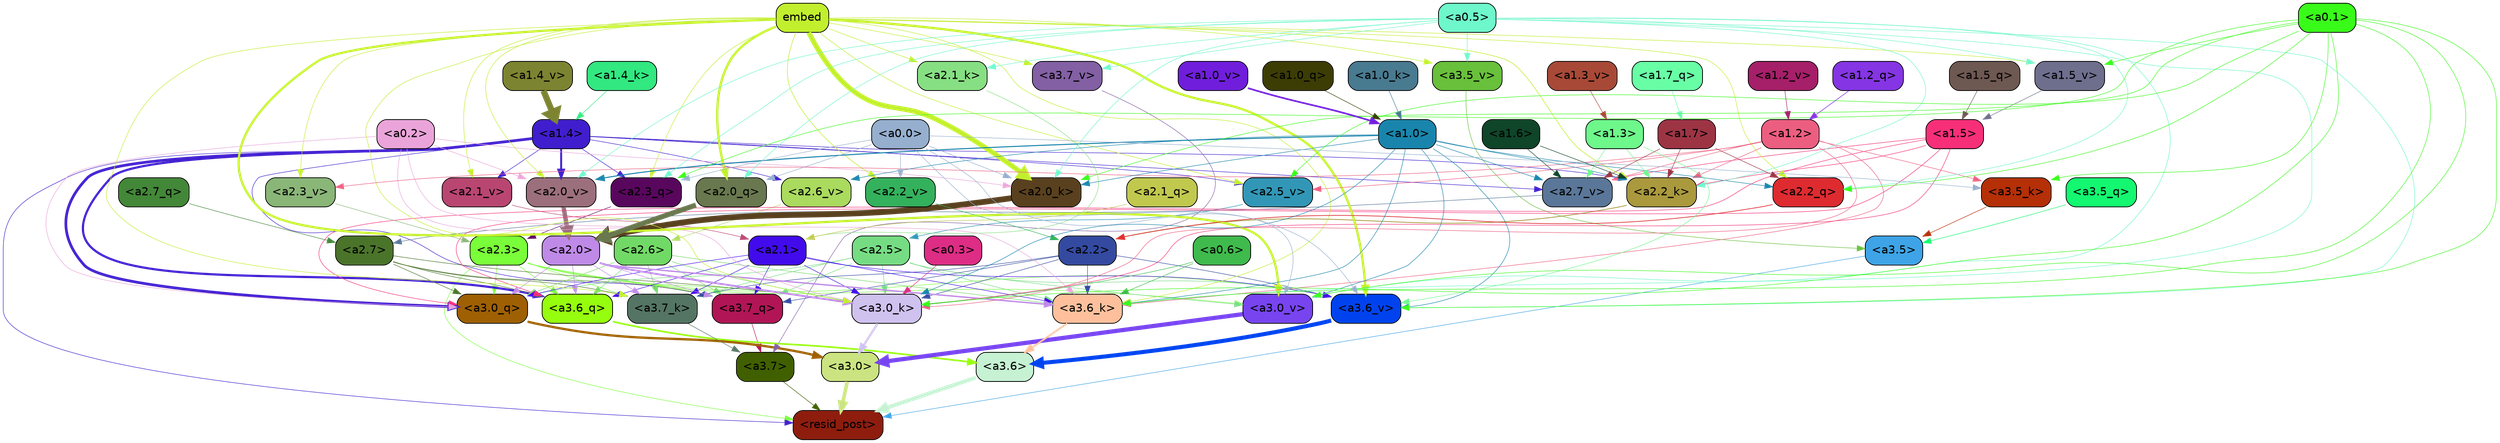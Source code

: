strict digraph "" {
	graph [bgcolor=transparent,
		layout=dot,
		overlap=false,
		splines=true
	];
	"<a3.7>"	[color=black,
		fillcolor="#406000",
		fontname=Helvetica,
		shape=box,
		style="filled, rounded"];
	"<resid_post>"	[color=black,
		fillcolor="#8e1d0e",
		fontname=Helvetica,
		shape=box,
		style="filled, rounded"];
	"<a3.7>" -> "<resid_post>"	[color="#406000",
		penwidth=0.6];
	"<a3.6>"	[color=black,
		fillcolor="#c6f1d3",
		fontname=Helvetica,
		shape=box,
		style="filled, rounded"];
	"<a3.6>" -> "<resid_post>"	[color="#c6f1d3",
		penwidth=4.646730065345764];
	"<a3.5>"	[color=black,
		fillcolor="#3ea4e7",
		fontname=Helvetica,
		shape=box,
		style="filled, rounded"];
	"<a3.5>" -> "<resid_post>"	[color="#3ea4e7",
		penwidth=0.6];
	"<a3.0>"	[color=black,
		fillcolor="#cbe481",
		fontname=Helvetica,
		shape=box,
		style="filled, rounded"];
	"<a3.0>" -> "<resid_post>"	[color="#cbe481",
		penwidth=4.323132634162903];
	"<a2.3>"	[color=black,
		fillcolor="#7afe39",
		fontname=Helvetica,
		shape=box,
		style="filled, rounded"];
	"<a2.3>" -> "<resid_post>"	[color="#7afe39",
		penwidth=0.6];
	"<a3.7_q>"	[color=black,
		fillcolor="#b11556",
		fontname=Helvetica,
		shape=box,
		style="filled, rounded"];
	"<a2.3>" -> "<a3.7_q>"	[color="#7afe39",
		penwidth=0.6];
	"<a3.6_q>"	[color=black,
		fillcolor="#96fd0e",
		fontname=Helvetica,
		shape=box,
		style="filled, rounded"];
	"<a2.3>" -> "<a3.6_q>"	[color="#7afe39",
		penwidth=0.6];
	"<a3.0_q>"	[color=black,
		fillcolor="#9e6003",
		fontname=Helvetica,
		shape=box,
		style="filled, rounded"];
	"<a2.3>" -> "<a3.0_q>"	[color="#7afe39",
		penwidth=0.6];
	"<a3.7_k>"	[color=black,
		fillcolor="#547563",
		fontname=Helvetica,
		shape=box,
		style="filled, rounded"];
	"<a2.3>" -> "<a3.7_k>"	[color="#7afe39",
		penwidth=0.6];
	"<a3.0_k>"	[color=black,
		fillcolor="#cfc2ee",
		fontname=Helvetica,
		shape=box,
		style="filled, rounded"];
	"<a2.3>" -> "<a3.0_k>"	[color="#7afe39",
		penwidth=0.6];
	"<a3.6_v>"	[color=black,
		fillcolor="#0043ee",
		fontname=Helvetica,
		shape=box,
		style="filled, rounded"];
	"<a2.3>" -> "<a3.6_v>"	[color="#7afe39",
		penwidth=0.6];
	"<a3.0_v>"	[color=black,
		fillcolor="#7744f0",
		fontname=Helvetica,
		shape=box,
		style="filled, rounded"];
	"<a2.3>" -> "<a3.0_v>"	[color="#7afe39",
		penwidth=0.6];
	"<a1.4>"	[color=black,
		fillcolor="#401ece",
		fontname=Helvetica,
		shape=box,
		style="filled, rounded"];
	"<a1.4>" -> "<resid_post>"	[color="#401ece",
		penwidth=0.6];
	"<a1.4>" -> "<a3.7_q>"	[color="#401ece",
		penwidth=0.6];
	"<a1.4>" -> "<a3.6_q>"	[color="#401ece",
		penwidth=2.700703263282776];
	"<a1.4>" -> "<a3.0_q>"	[color="#401ece",
		penwidth=3.34255850315094];
	"<a2.3_q>"	[color=black,
		fillcolor="#58075d",
		fontname=Helvetica,
		shape=box,
		style="filled, rounded"];
	"<a1.4>" -> "<a2.3_q>"	[color="#401ece",
		penwidth=0.6];
	"<a2.2_k>"	[color=black,
		fillcolor="#aa993d",
		fontname=Helvetica,
		shape=box,
		style="filled, rounded"];
	"<a1.4>" -> "<a2.2_k>"	[color="#401ece",
		penwidth=0.6];
	"<a2.7_v>"	[color=black,
		fillcolor="#5a7799",
		fontname=Helvetica,
		shape=box,
		style="filled, rounded"];
	"<a1.4>" -> "<a2.7_v>"	[color="#401ece",
		penwidth=0.6];
	"<a2.6_v>"	[color=black,
		fillcolor="#aada5e",
		fontname=Helvetica,
		shape=box,
		style="filled, rounded"];
	"<a1.4>" -> "<a2.6_v>"	[color="#401ece",
		penwidth=0.6];
	"<a2.5_v>"	[color=black,
		fillcolor="#3297b7",
		fontname=Helvetica,
		shape=box,
		style="filled, rounded"];
	"<a1.4>" -> "<a2.5_v>"	[color="#401ece",
		penwidth=0.6];
	"<a2.1_v>"	[color=black,
		fillcolor="#b94671",
		fontname=Helvetica,
		shape=box,
		style="filled, rounded"];
	"<a1.4>" -> "<a2.1_v>"	[color="#401ece",
		penwidth=0.6];
	"<a2.0_v>"	[color=black,
		fillcolor="#9c6f7d",
		fontname=Helvetica,
		shape=box,
		style="filled, rounded"];
	"<a1.4>" -> "<a2.0_v>"	[color="#401ece",
		penwidth=2.387977123260498];
	"<a3.7_q>" -> "<a3.7>"	[color="#b11556",
		penwidth=0.6];
	"<a3.6_q>" -> "<a3.6>"	[color="#96fd0e",
		penwidth=2.03758105635643];
	"<a3.5_q>"	[color=black,
		fillcolor="#13f870",
		fontname=Helvetica,
		shape=box,
		style="filled, rounded"];
	"<a3.5_q>" -> "<a3.5>"	[color="#13f870",
		penwidth=0.6];
	"<a3.0_q>" -> "<a3.0>"	[color="#9e6003",
		penwidth=2.8638100624084473];
	"<a3.7_k>" -> "<a3.7>"	[color="#547563",
		penwidth=0.6];
	"<a3.6_k>"	[color=black,
		fillcolor="#fec09c",
		fontname=Helvetica,
		shape=box,
		style="filled, rounded"];
	"<a3.6_k>" -> "<a3.6>"	[color="#fec09c",
		penwidth=2.174198240041733];
	"<a3.5_k>"	[color=black,
		fillcolor="#b52f07",
		fontname=Helvetica,
		shape=box,
		style="filled, rounded"];
	"<a3.5_k>" -> "<a3.5>"	[color="#b52f07",
		penwidth=0.6];
	"<a3.0_k>" -> "<a3.0>"	[color="#cfc2ee",
		penwidth=2.6274144649505615];
	"<a3.7_v>"	[color=black,
		fillcolor="#835fa4",
		fontname=Helvetica,
		shape=box,
		style="filled, rounded"];
	"<a3.7_v>" -> "<a3.7>"	[color="#835fa4",
		penwidth=0.6];
	"<a3.6_v>" -> "<a3.6>"	[color="#0043ee",
		penwidth=5.002329230308533];
	"<a3.5_v>"	[color=black,
		fillcolor="#68c03b",
		fontname=Helvetica,
		shape=box,
		style="filled, rounded"];
	"<a3.5_v>" -> "<a3.5>"	[color="#68c03b",
		penwidth=0.6];
	"<a3.0_v>" -> "<a3.0>"	[color="#7744f0",
		penwidth=5.188832879066467];
	"<a2.7>"	[color=black,
		fillcolor="#4a742a",
		fontname=Helvetica,
		shape=box,
		style="filled, rounded"];
	"<a2.7>" -> "<a3.7_q>"	[color="#4a742a",
		penwidth=0.6];
	"<a2.7>" -> "<a3.6_q>"	[color="#4a742a",
		penwidth=0.6];
	"<a2.7>" -> "<a3.0_q>"	[color="#4a742a",
		penwidth=0.6];
	"<a2.7>" -> "<a3.7_k>"	[color="#4a742a",
		penwidth=0.6];
	"<a2.7>" -> "<a3.0_k>"	[color="#4a742a",
		penwidth=0.6];
	"<a2.6>"	[color=black,
		fillcolor="#71d966",
		fontname=Helvetica,
		shape=box,
		style="filled, rounded"];
	"<a2.6>" -> "<a3.7_q>"	[color="#71d966",
		penwidth=0.6];
	"<a2.6>" -> "<a3.6_q>"	[color="#71d966",
		penwidth=0.6];
	"<a2.6>" -> "<a3.0_q>"	[color="#71d966",
		penwidth=0.6];
	"<a2.6>" -> "<a3.7_k>"	[color="#71d966",
		penwidth=0.6];
	"<a2.6>" -> "<a3.6_k>"	[color="#71d966",
		penwidth=0.6];
	"<a2.6>" -> "<a3.0_k>"	[color="#71d966",
		penwidth=0.6];
	"<a2.5>"	[color=black,
		fillcolor="#76dc83",
		fontname=Helvetica,
		shape=box,
		style="filled, rounded"];
	"<a2.5>" -> "<a3.7_q>"	[color="#76dc83",
		penwidth=0.6];
	"<a2.5>" -> "<a3.0_q>"	[color="#76dc83",
		penwidth=0.6];
	"<a2.5>" -> "<a3.7_k>"	[color="#76dc83",
		penwidth=0.6];
	"<a2.5>" -> "<a3.6_k>"	[color="#76dc83",
		penwidth=0.6];
	"<a2.5>" -> "<a3.0_k>"	[color="#76dc83",
		penwidth=0.6];
	"<a2.5>" -> "<a3.6_v>"	[color="#76dc83",
		penwidth=0.6];
	"<a2.5>" -> "<a3.0_v>"	[color="#76dc83",
		penwidth=0.6];
	"<a2.2>"	[color=black,
		fillcolor="#334aa0",
		fontname=Helvetica,
		shape=box,
		style="filled, rounded"];
	"<a2.2>" -> "<a3.7_q>"	[color="#334aa0",
		penwidth=0.6];
	"<a2.2>" -> "<a3.7_k>"	[color="#334aa0",
		penwidth=0.6];
	"<a2.2>" -> "<a3.6_k>"	[color="#334aa0",
		penwidth=0.6];
	"<a2.2>" -> "<a3.0_k>"	[color="#334aa0",
		penwidth=0.6];
	"<a2.2>" -> "<a3.6_v>"	[color="#334aa0",
		penwidth=0.6];
	"<a2.1>"	[color=black,
		fillcolor="#410beb",
		fontname=Helvetica,
		shape=box,
		style="filled, rounded"];
	"<a2.1>" -> "<a3.7_q>"	[color="#410beb",
		penwidth=0.6];
	"<a2.1>" -> "<a3.6_q>"	[color="#410beb",
		penwidth=0.6];
	"<a2.1>" -> "<a3.0_q>"	[color="#410beb",
		penwidth=0.6];
	"<a2.1>" -> "<a3.7_k>"	[color="#410beb",
		penwidth=0.6];
	"<a2.1>" -> "<a3.6_k>"	[color="#410beb",
		penwidth=0.6];
	"<a2.1>" -> "<a3.0_k>"	[color="#410beb",
		penwidth=0.6];
	"<a2.1>" -> "<a3.6_v>"	[color="#410beb",
		penwidth=0.6];
	"<a2.0>"	[color=black,
		fillcolor="#bf8ae7",
		fontname=Helvetica,
		shape=box,
		style="filled, rounded"];
	"<a2.0>" -> "<a3.7_q>"	[color="#bf8ae7",
		penwidth=0.6];
	"<a2.0>" -> "<a3.6_q>"	[color="#bf8ae7",
		penwidth=0.6];
	"<a2.0>" -> "<a3.0_q>"	[color="#bf8ae7",
		penwidth=0.6];
	"<a2.0>" -> "<a3.7_k>"	[color="#bf8ae7",
		penwidth=0.6];
	"<a2.0>" -> "<a3.6_k>"	[color="#bf8ae7",
		penwidth=1.6454488784074783];
	"<a2.0>" -> "<a3.0_k>"	[color="#bf8ae7",
		penwidth=2.2218968719244003];
	"<a1.5>"	[color=black,
		fillcolor="#f62f78",
		fontname=Helvetica,
		shape=box,
		style="filled, rounded"];
	"<a1.5>" -> "<a3.6_q>"	[color="#f62f78",
		penwidth=0.6];
	"<a1.5>" -> "<a3.0_q>"	[color="#f62f78",
		penwidth=0.6];
	"<a1.5>" -> "<a3.0_k>"	[color="#f62f78",
		penwidth=0.6];
	"<a1.5>" -> "<a2.2_k>"	[color="#f62f78",
		penwidth=0.6];
	"<a1.5>" -> "<a2.7_v>"	[color="#f62f78",
		penwidth=0.6];
	"<a0.2>"	[color=black,
		fillcolor="#eaa4d9",
		fontname=Helvetica,
		shape=box,
		style="filled, rounded"];
	"<a0.2>" -> "<a3.0_q>"	[color="#eaa4d9",
		penwidth=0.6];
	"<a0.2>" -> "<a3.6_k>"	[color="#eaa4d9",
		penwidth=0.6];
	"<a0.2>" -> "<a3.0_k>"	[color="#eaa4d9",
		penwidth=0.6];
	"<a2.0_k>"	[color=black,
		fillcolor="#59411f",
		fontname=Helvetica,
		shape=box,
		style="filled, rounded"];
	"<a0.2>" -> "<a2.0_k>"	[color="#eaa4d9",
		penwidth=0.6];
	"<a0.2>" -> "<a2.0_v>"	[color="#eaa4d9",
		penwidth=0.6];
	embed	[color=black,
		fillcolor="#c2ef2d",
		fontname=Helvetica,
		shape=box,
		style="filled, rounded"];
	embed -> "<a3.7_k>"	[color="#c2ef2d",
		penwidth=0.6];
	embed -> "<a3.6_k>"	[color="#c2ef2d",
		penwidth=0.6];
	embed -> "<a3.0_k>"	[color="#c2ef2d",
		penwidth=0.6];
	embed -> "<a3.7_v>"	[color="#c2ef2d",
		penwidth=0.6];
	embed -> "<a3.6_v>"	[color="#c2ef2d",
		penwidth=2.8301228284835815];
	embed -> "<a3.5_v>"	[color="#c2ef2d",
		penwidth=0.6];
	embed -> "<a3.0_v>"	[color="#c2ef2d",
		penwidth=2.7660785913467407];
	embed -> "<a2.3_q>"	[color="#c2ef2d",
		penwidth=0.6];
	"<a2.2_q>"	[color=black,
		fillcolor="#de2b30",
		fontname=Helvetica,
		shape=box,
		style="filled, rounded"];
	embed -> "<a2.2_q>"	[color="#c2ef2d",
		penwidth=0.6];
	"<a2.0_q>"	[color=black,
		fillcolor="#69784e",
		fontname=Helvetica,
		shape=box,
		style="filled, rounded"];
	embed -> "<a2.0_q>"	[color="#c2ef2d",
		penwidth=2.918822765350342];
	embed -> "<a2.2_k>"	[color="#c2ef2d",
		penwidth=0.7099294662475586];
	"<a2.1_k>"	[color=black,
		fillcolor="#87df83",
		fontname=Helvetica,
		shape=box,
		style="filled, rounded"];
	embed -> "<a2.1_k>"	[color="#c2ef2d",
		penwidth=0.6];
	embed -> "<a2.0_k>"	[color="#c2ef2d",
		penwidth=6.075345039367676];
	embed -> "<a2.5_v>"	[color="#c2ef2d",
		penwidth=0.6];
	"<a2.3_v>"	[color=black,
		fillcolor="#8ab678",
		fontname=Helvetica,
		shape=box,
		style="filled, rounded"];
	embed -> "<a2.3_v>"	[color="#c2ef2d",
		penwidth=0.6];
	"<a2.2_v>"	[color=black,
		fillcolor="#34b15c",
		fontname=Helvetica,
		shape=box,
		style="filled, rounded"];
	embed -> "<a2.2_v>"	[color="#c2ef2d",
		penwidth=0.6909599304199219];
	embed -> "<a2.1_v>"	[color="#c2ef2d",
		penwidth=0.6];
	embed -> "<a2.0_v>"	[color="#c2ef2d",
		penwidth=0.6];
	"<a1.5_v>"	[color=black,
		fillcolor="#6e6f8d",
		fontname=Helvetica,
		shape=box,
		style="filled, rounded"];
	embed -> "<a1.5_v>"	[color="#c2ef2d",
		penwidth=0.6];
	"<a1.2>"	[color=black,
		fillcolor="#ec5e80",
		fontname=Helvetica,
		shape=box,
		style="filled, rounded"];
	"<a1.2>" -> "<a3.6_k>"	[color="#ec5e80",
		penwidth=0.6];
	"<a1.2>" -> "<a3.5_k>"	[color="#ec5e80",
		penwidth=0.6];
	"<a1.2>" -> "<a3.0_k>"	[color="#ec5e80",
		penwidth=0.6];
	"<a1.2>" -> "<a2.2_k>"	[color="#ec5e80",
		penwidth=0.6];
	"<a1.2>" -> "<a2.7_v>"	[color="#ec5e80",
		penwidth=0.6];
	"<a1.2>" -> "<a2.5_v>"	[color="#ec5e80",
		penwidth=0.6];
	"<a1.2>" -> "<a2.3_v>"	[color="#ec5e80",
		penwidth=0.6];
	"<a1.0>"	[color=black,
		fillcolor="#1985ac",
		fontname=Helvetica,
		shape=box,
		style="filled, rounded"];
	"<a1.0>" -> "<a3.6_k>"	[color="#1985ac",
		penwidth=0.6];
	"<a1.0>" -> "<a3.0_k>"	[color="#1985ac",
		penwidth=0.6];
	"<a1.0>" -> "<a3.6_v>"	[color="#1985ac",
		penwidth=0.6];
	"<a1.0>" -> "<a3.0_v>"	[color="#1985ac",
		penwidth=0.6];
	"<a1.0>" -> "<a2.2_q>"	[color="#1985ac",
		penwidth=0.6];
	"<a1.0>" -> "<a2.2_k>"	[color="#1985ac",
		penwidth=0.6];
	"<a1.0>" -> "<a2.0_k>"	[color="#1985ac",
		penwidth=0.6];
	"<a1.0>" -> "<a2.7_v>"	[color="#1985ac",
		penwidth=0.6];
	"<a1.0>" -> "<a2.6_v>"	[color="#1985ac",
		penwidth=0.6];
	"<a1.0>" -> "<a2.0_v>"	[color="#1985ac",
		penwidth=1.2435333728790283];
	"<a0.6>"	[color=black,
		fillcolor="#3fba4c",
		fontname=Helvetica,
		shape=box,
		style="filled, rounded"];
	"<a0.6>" -> "<a3.6_k>"	[color="#3fba4c",
		penwidth=0.6];
	"<a0.6>" -> "<a3.0_k>"	[color="#3fba4c",
		penwidth=0.6];
	"<a0.5>"	[color=black,
		fillcolor="#6ef7cb",
		fontname=Helvetica,
		shape=box,
		style="filled, rounded"];
	"<a0.5>" -> "<a3.6_k>"	[color="#6ef7cb",
		penwidth=0.6];
	"<a0.5>" -> "<a3.7_v>"	[color="#6ef7cb",
		penwidth=0.6];
	"<a0.5>" -> "<a3.6_v>"	[color="#6ef7cb",
		penwidth=0.6];
	"<a0.5>" -> "<a3.5_v>"	[color="#6ef7cb",
		penwidth=0.6];
	"<a0.5>" -> "<a3.0_v>"	[color="#6ef7cb",
		penwidth=0.6124261617660522];
	"<a0.5>" -> "<a2.3_q>"	[color="#6ef7cb",
		penwidth=0.6];
	"<a0.5>" -> "<a2.2_q>"	[color="#6ef7cb",
		penwidth=0.6];
	"<a0.5>" -> "<a2.0_q>"	[color="#6ef7cb",
		penwidth=0.6];
	"<a0.5>" -> "<a2.2_k>"	[color="#6ef7cb",
		penwidth=0.6];
	"<a0.5>" -> "<a2.1_k>"	[color="#6ef7cb",
		penwidth=0.6];
	"<a0.5>" -> "<a2.0_k>"	[color="#6ef7cb",
		penwidth=0.6112704277038574];
	"<a0.5>" -> "<a2.0_v>"	[color="#6ef7cb",
		penwidth=0.6];
	"<a0.5>" -> "<a1.5_v>"	[color="#6ef7cb",
		penwidth=0.6];
	"<a0.1>"	[color=black,
		fillcolor="#39fb19",
		fontname=Helvetica,
		shape=box,
		style="filled, rounded"];
	"<a0.1>" -> "<a3.6_k>"	[color="#39fb19",
		penwidth=0.6];
	"<a0.1>" -> "<a3.5_k>"	[color="#39fb19",
		penwidth=0.6];
	"<a0.1>" -> "<a3.0_k>"	[color="#39fb19",
		penwidth=0.6];
	"<a0.1>" -> "<a3.6_v>"	[color="#39fb19",
		penwidth=0.6];
	"<a0.1>" -> "<a3.0_v>"	[color="#39fb19",
		penwidth=0.6];
	"<a0.1>" -> "<a2.3_q>"	[color="#39fb19",
		penwidth=0.6];
	"<a0.1>" -> "<a2.2_q>"	[color="#39fb19",
		penwidth=0.6];
	"<a0.1>" -> "<a2.0_k>"	[color="#39fb19",
		penwidth=0.6];
	"<a0.1>" -> "<a2.5_v>"	[color="#39fb19",
		penwidth=0.6];
	"<a0.1>" -> "<a1.5_v>"	[color="#39fb19",
		penwidth=0.6];
	"<a0.0>"	[color=black,
		fillcolor="#96afce",
		fontname=Helvetica,
		shape=box,
		style="filled, rounded"];
	"<a0.0>" -> "<a3.5_k>"	[color="#96afce",
		penwidth=0.6];
	"<a0.0>" -> "<a3.6_v>"	[color="#96afce",
		penwidth=0.6];
	"<a0.0>" -> "<a3.0_v>"	[color="#96afce",
		penwidth=0.6];
	"<a0.0>" -> "<a2.3_q>"	[color="#96afce",
		penwidth=0.6];
	"<a0.0>" -> "<a2.0_q>"	[color="#96afce",
		penwidth=0.6];
	"<a0.0>" -> "<a2.0_k>"	[color="#96afce",
		penwidth=0.6];
	"<a0.0>" -> "<a2.2_v>"	[color="#96afce",
		penwidth=0.6];
	"<a0.3>"	[color=black,
		fillcolor="#dd2d85",
		fontname=Helvetica,
		shape=box,
		style="filled, rounded"];
	"<a0.3>" -> "<a3.0_k>"	[color="#dd2d85",
		penwidth=0.6];
	"<a1.3>"	[color=black,
		fillcolor="#6ef78b",
		fontname=Helvetica,
		shape=box,
		style="filled, rounded"];
	"<a1.3>" -> "<a3.6_v>"	[color="#6ef78b",
		penwidth=0.6];
	"<a1.3>" -> "<a2.2_k>"	[color="#6ef78b",
		penwidth=0.6];
	"<a1.3>" -> "<a2.7_v>"	[color="#6ef78b",
		penwidth=0.6];
	"<a2.7_q>"	[color=black,
		fillcolor="#438738",
		fontname=Helvetica,
		shape=box,
		style="filled, rounded"];
	"<a2.7_q>" -> "<a2.7>"	[color="#438738",
		penwidth=0.6];
	"<a2.3_q>" -> "<a2.3>"	[color="#58075d",
		penwidth=0.6];
	"<a2.2_q>" -> "<a2.2>"	[color="#de2b30",
		penwidth=0.8114519119262695];
	"<a2.1_q>"	[color=black,
		fillcolor="#c1c84e",
		fontname=Helvetica,
		shape=box,
		style="filled, rounded"];
	"<a2.1_q>" -> "<a2.1>"	[color="#c1c84e",
		penwidth=0.6];
	"<a2.0_q>" -> "<a2.0>"	[color="#69784e",
		penwidth=6.2323237657547];
	"<a2.2_k>" -> "<a2.2>"	[color="#aa993d",
		penwidth=0.9331893920898438];
	"<a2.1_k>" -> "<a2.1>"	[color="#87df83",
		penwidth=0.6];
	"<a2.0_k>" -> "<a2.0>"	[color="#59411f",
		penwidth=7.158664226531982];
	"<a2.7_v>" -> "<a2.7>"	[color="#5a7799",
		penwidth=0.6];
	"<a2.6_v>" -> "<a2.6>"	[color="#aada5e",
		penwidth=0.6];
	"<a2.5_v>" -> "<a2.5>"	[color="#3297b7",
		penwidth=0.6657319068908691];
	"<a2.3_v>" -> "<a2.3>"	[color="#8ab678",
		penwidth=0.6];
	"<a2.2_v>" -> "<a2.2>"	[color="#34b15c",
		penwidth=0.6];
	"<a2.1_v>" -> "<a2.1>"	[color="#b94671",
		penwidth=0.6];
	"<a2.0_v>" -> "<a2.0>"	[color="#9c6f7d",
		penwidth=5.380099236965179];
	"<a1.7>"	[color=black,
		fillcolor="#9d3444",
		fontname=Helvetica,
		shape=box,
		style="filled, rounded"];
	"<a1.7>" -> "<a2.2_q>"	[color="#9d3444",
		penwidth=0.6];
	"<a1.7>" -> "<a2.2_k>"	[color="#9d3444",
		penwidth=0.6];
	"<a1.7>" -> "<a2.7_v>"	[color="#9d3444",
		penwidth=0.6];
	"<a1.6>"	[color=black,
		fillcolor="#0f4529",
		fontname=Helvetica,
		shape=box,
		style="filled, rounded"];
	"<a1.6>" -> "<a2.2_k>"	[color="#0f4529",
		penwidth=0.6];
	"<a1.6>" -> "<a2.7_v>"	[color="#0f4529",
		penwidth=0.6];
	"<a1.7_q>"	[color=black,
		fillcolor="#68fea6",
		fontname=Helvetica,
		shape=box,
		style="filled, rounded"];
	"<a1.7_q>" -> "<a1.7>"	[color="#68fea6",
		penwidth=0.6];
	"<a1.5_q>"	[color=black,
		fillcolor="#6e5852",
		fontname=Helvetica,
		shape=box,
		style="filled, rounded"];
	"<a1.5_q>" -> "<a1.5>"	[color="#6e5852",
		penwidth=0.6];
	"<a1.2_q>"	[color=black,
		fillcolor="#8535e4",
		fontname=Helvetica,
		shape=box,
		style="filled, rounded"];
	"<a1.2_q>" -> "<a1.2>"	[color="#8535e4",
		penwidth=0.6965713500976562];
	"<a1.0_q>"	[color=black,
		fillcolor="#3c3d05",
		fontname=Helvetica,
		shape=box,
		style="filled, rounded"];
	"<a1.0_q>" -> "<a1.0>"	[color="#3c3d05",
		penwidth=0.6];
	"<a1.4_k>"	[color=black,
		fillcolor="#32e880",
		fontname=Helvetica,
		shape=box,
		style="filled, rounded"];
	"<a1.4_k>" -> "<a1.4>"	[color="#32e880",
		penwidth=0.6];
	"<a1.0_k>"	[color=black,
		fillcolor="#487a90",
		fontname=Helvetica,
		shape=box,
		style="filled, rounded"];
	"<a1.0_k>" -> "<a1.0>"	[color="#487a90",
		penwidth=0.6];
	"<a1.5_v>" -> "<a1.5>"	[color="#6e6f8d",
		penwidth=0.6];
	"<a1.4_v>"	[color=black,
		fillcolor="#7d8431",
		fontname=Helvetica,
		shape=box,
		style="filled, rounded"];
	"<a1.4_v>" -> "<a1.4>"	[color="#7d8431",
		penwidth=7.649995803833008];
	"<a1.3_v>"	[color=black,
		fillcolor="#a84937",
		fontname=Helvetica,
		shape=box,
		style="filled, rounded"];
	"<a1.3_v>" -> "<a1.3>"	[color="#a84937",
		penwidth=0.6];
	"<a1.2_v>"	[color=black,
		fillcolor="#a61f69",
		fontname=Helvetica,
		shape=box,
		style="filled, rounded"];
	"<a1.2_v>" -> "<a1.2>"	[color="#a61f69",
		penwidth=0.6];
	"<a1.0_v>"	[color=black,
		fillcolor="#701edc",
		fontname=Helvetica,
		shape=box,
		style="filled, rounded"];
	"<a1.0_v>" -> "<a1.0>"	[color="#701edc",
		penwidth=2.050852060317993];
}
